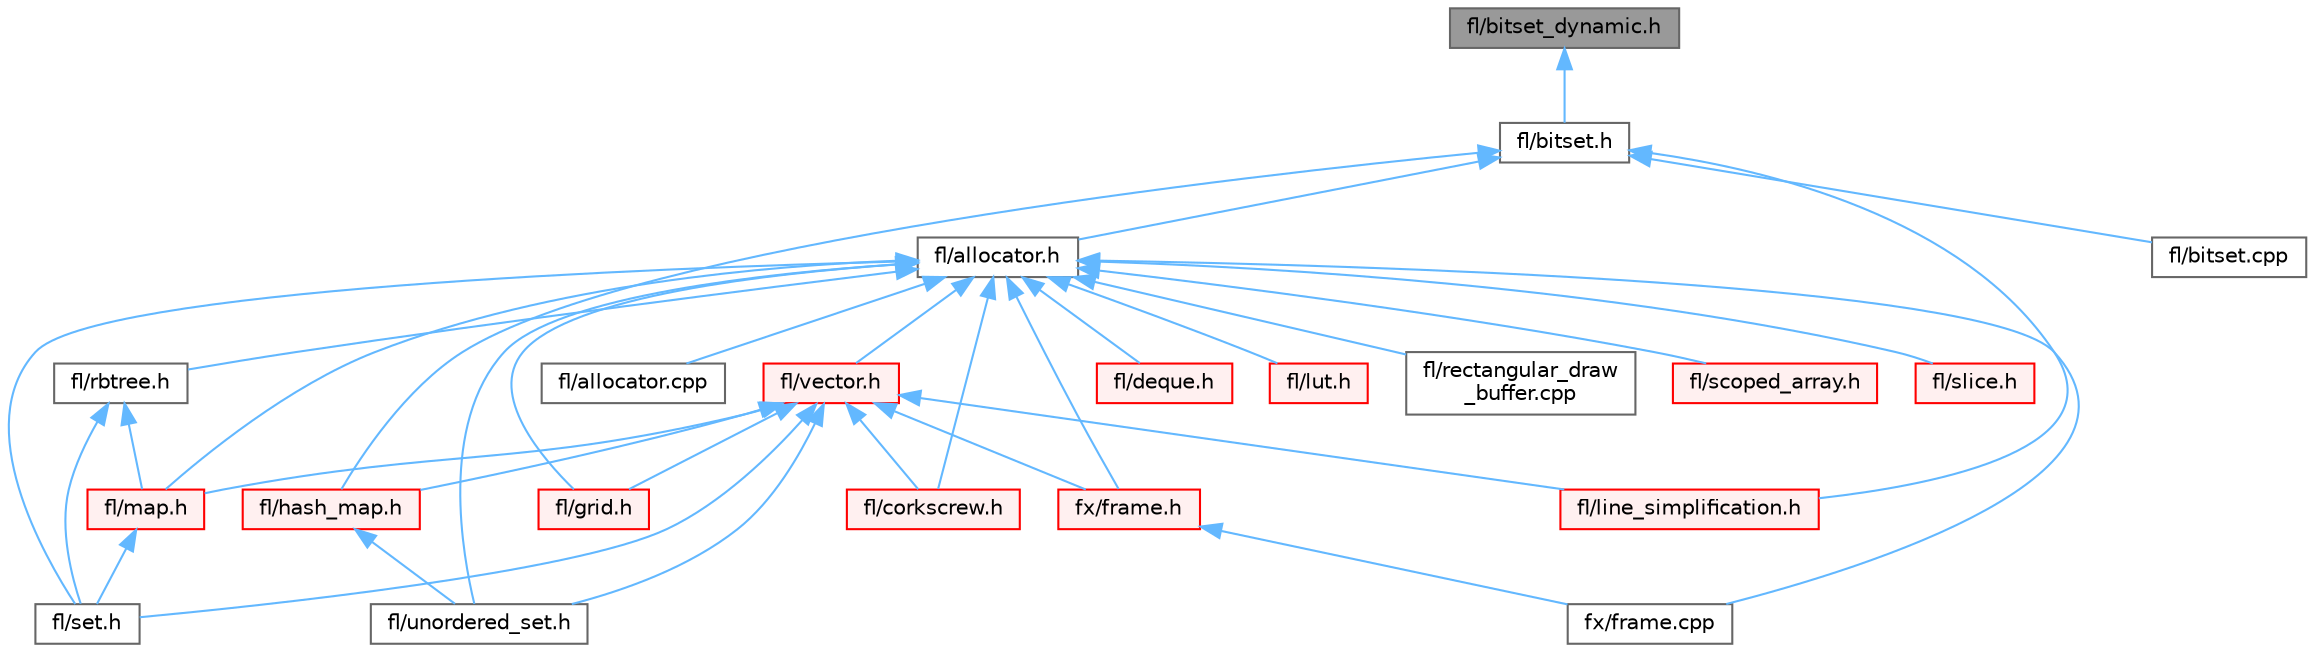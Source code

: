 digraph "fl/bitset_dynamic.h"
{
 // INTERACTIVE_SVG=YES
 // LATEX_PDF_SIZE
  bgcolor="transparent";
  edge [fontname=Helvetica,fontsize=10,labelfontname=Helvetica,labelfontsize=10];
  node [fontname=Helvetica,fontsize=10,shape=box,height=0.2,width=0.4];
  Node1 [id="Node000001",label="fl/bitset_dynamic.h",height=0.2,width=0.4,color="gray40", fillcolor="grey60", style="filled", fontcolor="black",tooltip=" "];
  Node1 -> Node2 [id="edge1_Node000001_Node000002",dir="back",color="steelblue1",style="solid",tooltip=" "];
  Node2 [id="Node000002",label="fl/bitset.h",height=0.2,width=0.4,color="grey40", fillcolor="white", style="filled",URL="$d1/d69/bitset_8h.html",tooltip=" "];
  Node2 -> Node3 [id="edge2_Node000002_Node000003",dir="back",color="steelblue1",style="solid",tooltip=" "];
  Node3 [id="Node000003",label="fl/allocator.h",height=0.2,width=0.4,color="grey40", fillcolor="white", style="filled",URL="$da/da9/allocator_8h.html",tooltip=" "];
  Node3 -> Node4 [id="edge3_Node000003_Node000004",dir="back",color="steelblue1",style="solid",tooltip=" "];
  Node4 [id="Node000004",label="fl/allocator.cpp",height=0.2,width=0.4,color="grey40", fillcolor="white", style="filled",URL="$d6/d89/allocator_8cpp.html",tooltip=" "];
  Node3 -> Node5 [id="edge4_Node000003_Node000005",dir="back",color="steelblue1",style="solid",tooltip=" "];
  Node5 [id="Node000005",label="fl/corkscrew.h",height=0.2,width=0.4,color="red", fillcolor="#FFF0F0", style="filled",URL="$d1/dd4/src_2fl_2corkscrew_8h.html",tooltip="Corkscrew LED strip projection and rendering."];
  Node3 -> Node9 [id="edge5_Node000003_Node000009",dir="back",color="steelblue1",style="solid",tooltip=" "];
  Node9 [id="Node000009",label="fl/deque.h",height=0.2,width=0.4,color="red", fillcolor="#FFF0F0", style="filled",URL="$dc/d44/deque_8h.html",tooltip=" "];
  Node3 -> Node12 [id="edge6_Node000003_Node000012",dir="back",color="steelblue1",style="solid",tooltip=" "];
  Node12 [id="Node000012",label="fl/grid.h",height=0.2,width=0.4,color="red", fillcolor="#FFF0F0", style="filled",URL="$da/d15/grid_8h.html",tooltip=" "];
  Node3 -> Node34 [id="edge7_Node000003_Node000034",dir="back",color="steelblue1",style="solid",tooltip=" "];
  Node34 [id="Node000034",label="fl/lut.h",height=0.2,width=0.4,color="red", fillcolor="#FFF0F0", style="filled",URL="$db/d54/lut_8h.html",tooltip=" "];
  Node3 -> Node246 [id="edge8_Node000003_Node000246",dir="back",color="steelblue1",style="solid",tooltip=" "];
  Node246 [id="Node000246",label="fl/map.h",height=0.2,width=0.4,color="red", fillcolor="#FFF0F0", style="filled",URL="$dc/db7/map_8h.html",tooltip=" "];
  Node246 -> Node250 [id="edge9_Node000246_Node000250",dir="back",color="steelblue1",style="solid",tooltip=" "];
  Node250 [id="Node000250",label="fl/set.h",height=0.2,width=0.4,color="grey40", fillcolor="white", style="filled",URL="$d4/d13/set_8h.html",tooltip=" "];
  Node3 -> Node251 [id="edge10_Node000003_Node000251",dir="back",color="steelblue1",style="solid",tooltip=" "];
  Node251 [id="Node000251",label="fl/rbtree.h",height=0.2,width=0.4,color="grey40", fillcolor="white", style="filled",URL="$d5/ddf/rbtree_8h.html",tooltip=" "];
  Node251 -> Node246 [id="edge11_Node000251_Node000246",dir="back",color="steelblue1",style="solid",tooltip=" "];
  Node251 -> Node250 [id="edge12_Node000251_Node000250",dir="back",color="steelblue1",style="solid",tooltip=" "];
  Node3 -> Node249 [id="edge13_Node000003_Node000249",dir="back",color="steelblue1",style="solid",tooltip=" "];
  Node249 [id="Node000249",label="fl/rectangular_draw\l_buffer.cpp",height=0.2,width=0.4,color="grey40", fillcolor="white", style="filled",URL="$d3/d8d/rectangular__draw__buffer_8cpp.html",tooltip=" "];
  Node3 -> Node252 [id="edge14_Node000003_Node000252",dir="back",color="steelblue1",style="solid",tooltip=" "];
  Node252 [id="Node000252",label="fl/scoped_array.h",height=0.2,width=0.4,color="red", fillcolor="#FFF0F0", style="filled",URL="$dc/d00/scoped__array_8h.html",tooltip=" "];
  Node3 -> Node250 [id="edge15_Node000003_Node000250",dir="back",color="steelblue1",style="solid",tooltip=" "];
  Node3 -> Node347 [id="edge16_Node000003_Node000347",dir="back",color="steelblue1",style="solid",tooltip=" "];
  Node347 [id="Node000347",label="fl/slice.h",height=0.2,width=0.4,color="red", fillcolor="#FFF0F0", style="filled",URL="$d0/d48/slice_8h.html",tooltip=" "];
  Node3 -> Node282 [id="edge17_Node000003_Node000282",dir="back",color="steelblue1",style="solid",tooltip=" "];
  Node282 [id="Node000282",label="fl/unordered_set.h",height=0.2,width=0.4,color="grey40", fillcolor="white", style="filled",URL="$df/d26/unordered__set_8h.html",tooltip=" "];
  Node3 -> Node298 [id="edge18_Node000003_Node000298",dir="back",color="steelblue1",style="solid",tooltip=" "];
  Node298 [id="Node000298",label="fl/vector.h",height=0.2,width=0.4,color="red", fillcolor="#FFF0F0", style="filled",URL="$d6/d68/vector_8h.html",tooltip=" "];
  Node298 -> Node5 [id="edge19_Node000298_Node000005",dir="back",color="steelblue1",style="solid",tooltip=" "];
  Node298 -> Node12 [id="edge20_Node000298_Node000012",dir="back",color="steelblue1",style="solid",tooltip=" "];
  Node298 -> Node276 [id="edge21_Node000298_Node000276",dir="back",color="steelblue1",style="solid",tooltip=" "];
  Node276 [id="Node000276",label="fl/hash_map.h",height=0.2,width=0.4,color="red", fillcolor="#FFF0F0", style="filled",URL="$d6/d13/hash__map_8h.html",tooltip=" "];
  Node276 -> Node282 [id="edge22_Node000276_Node000282",dir="back",color="steelblue1",style="solid",tooltip=" "];
  Node298 -> Node299 [id="edge23_Node000298_Node000299",dir="back",color="steelblue1",style="solid",tooltip=" "];
  Node299 [id="Node000299",label="fl/line_simplification.h",height=0.2,width=0.4,color="red", fillcolor="#FFF0F0", style="filled",URL="$d8/da7/line__simplification_8h.html",tooltip=" "];
  Node298 -> Node246 [id="edge24_Node000298_Node000246",dir="back",color="steelblue1",style="solid",tooltip=" "];
  Node298 -> Node250 [id="edge25_Node000298_Node000250",dir="back",color="steelblue1",style="solid",tooltip=" "];
  Node298 -> Node282 [id="edge26_Node000298_Node000282",dir="back",color="steelblue1",style="solid",tooltip=" "];
  Node298 -> Node239 [id="edge27_Node000298_Node000239",dir="back",color="steelblue1",style="solid",tooltip=" "];
  Node239 [id="Node000239",label="fx/frame.h",height=0.2,width=0.4,color="red", fillcolor="#FFF0F0", style="filled",URL="$df/d7d/frame_8h.html",tooltip=" "];
  Node239 -> Node238 [id="edge28_Node000239_Node000238",dir="back",color="steelblue1",style="solid",tooltip=" "];
  Node238 [id="Node000238",label="fx/frame.cpp",height=0.2,width=0.4,color="grey40", fillcolor="white", style="filled",URL="$da/d14/frame_8cpp.html",tooltip=" "];
  Node3 -> Node238 [id="edge29_Node000003_Node000238",dir="back",color="steelblue1",style="solid",tooltip=" "];
  Node3 -> Node239 [id="edge30_Node000003_Node000239",dir="back",color="steelblue1",style="solid",tooltip=" "];
  Node2 -> Node292 [id="edge31_Node000002_Node000292",dir="back",color="steelblue1",style="solid",tooltip=" "];
  Node292 [id="Node000292",label="fl/bitset.cpp",height=0.2,width=0.4,color="grey40", fillcolor="white", style="filled",URL="$dc/d7b/bitset_8cpp.html",tooltip=" "];
  Node2 -> Node276 [id="edge32_Node000002_Node000276",dir="back",color="steelblue1",style="solid",tooltip=" "];
  Node2 -> Node299 [id="edge33_Node000002_Node000299",dir="back",color="steelblue1",style="solid",tooltip=" "];
}
